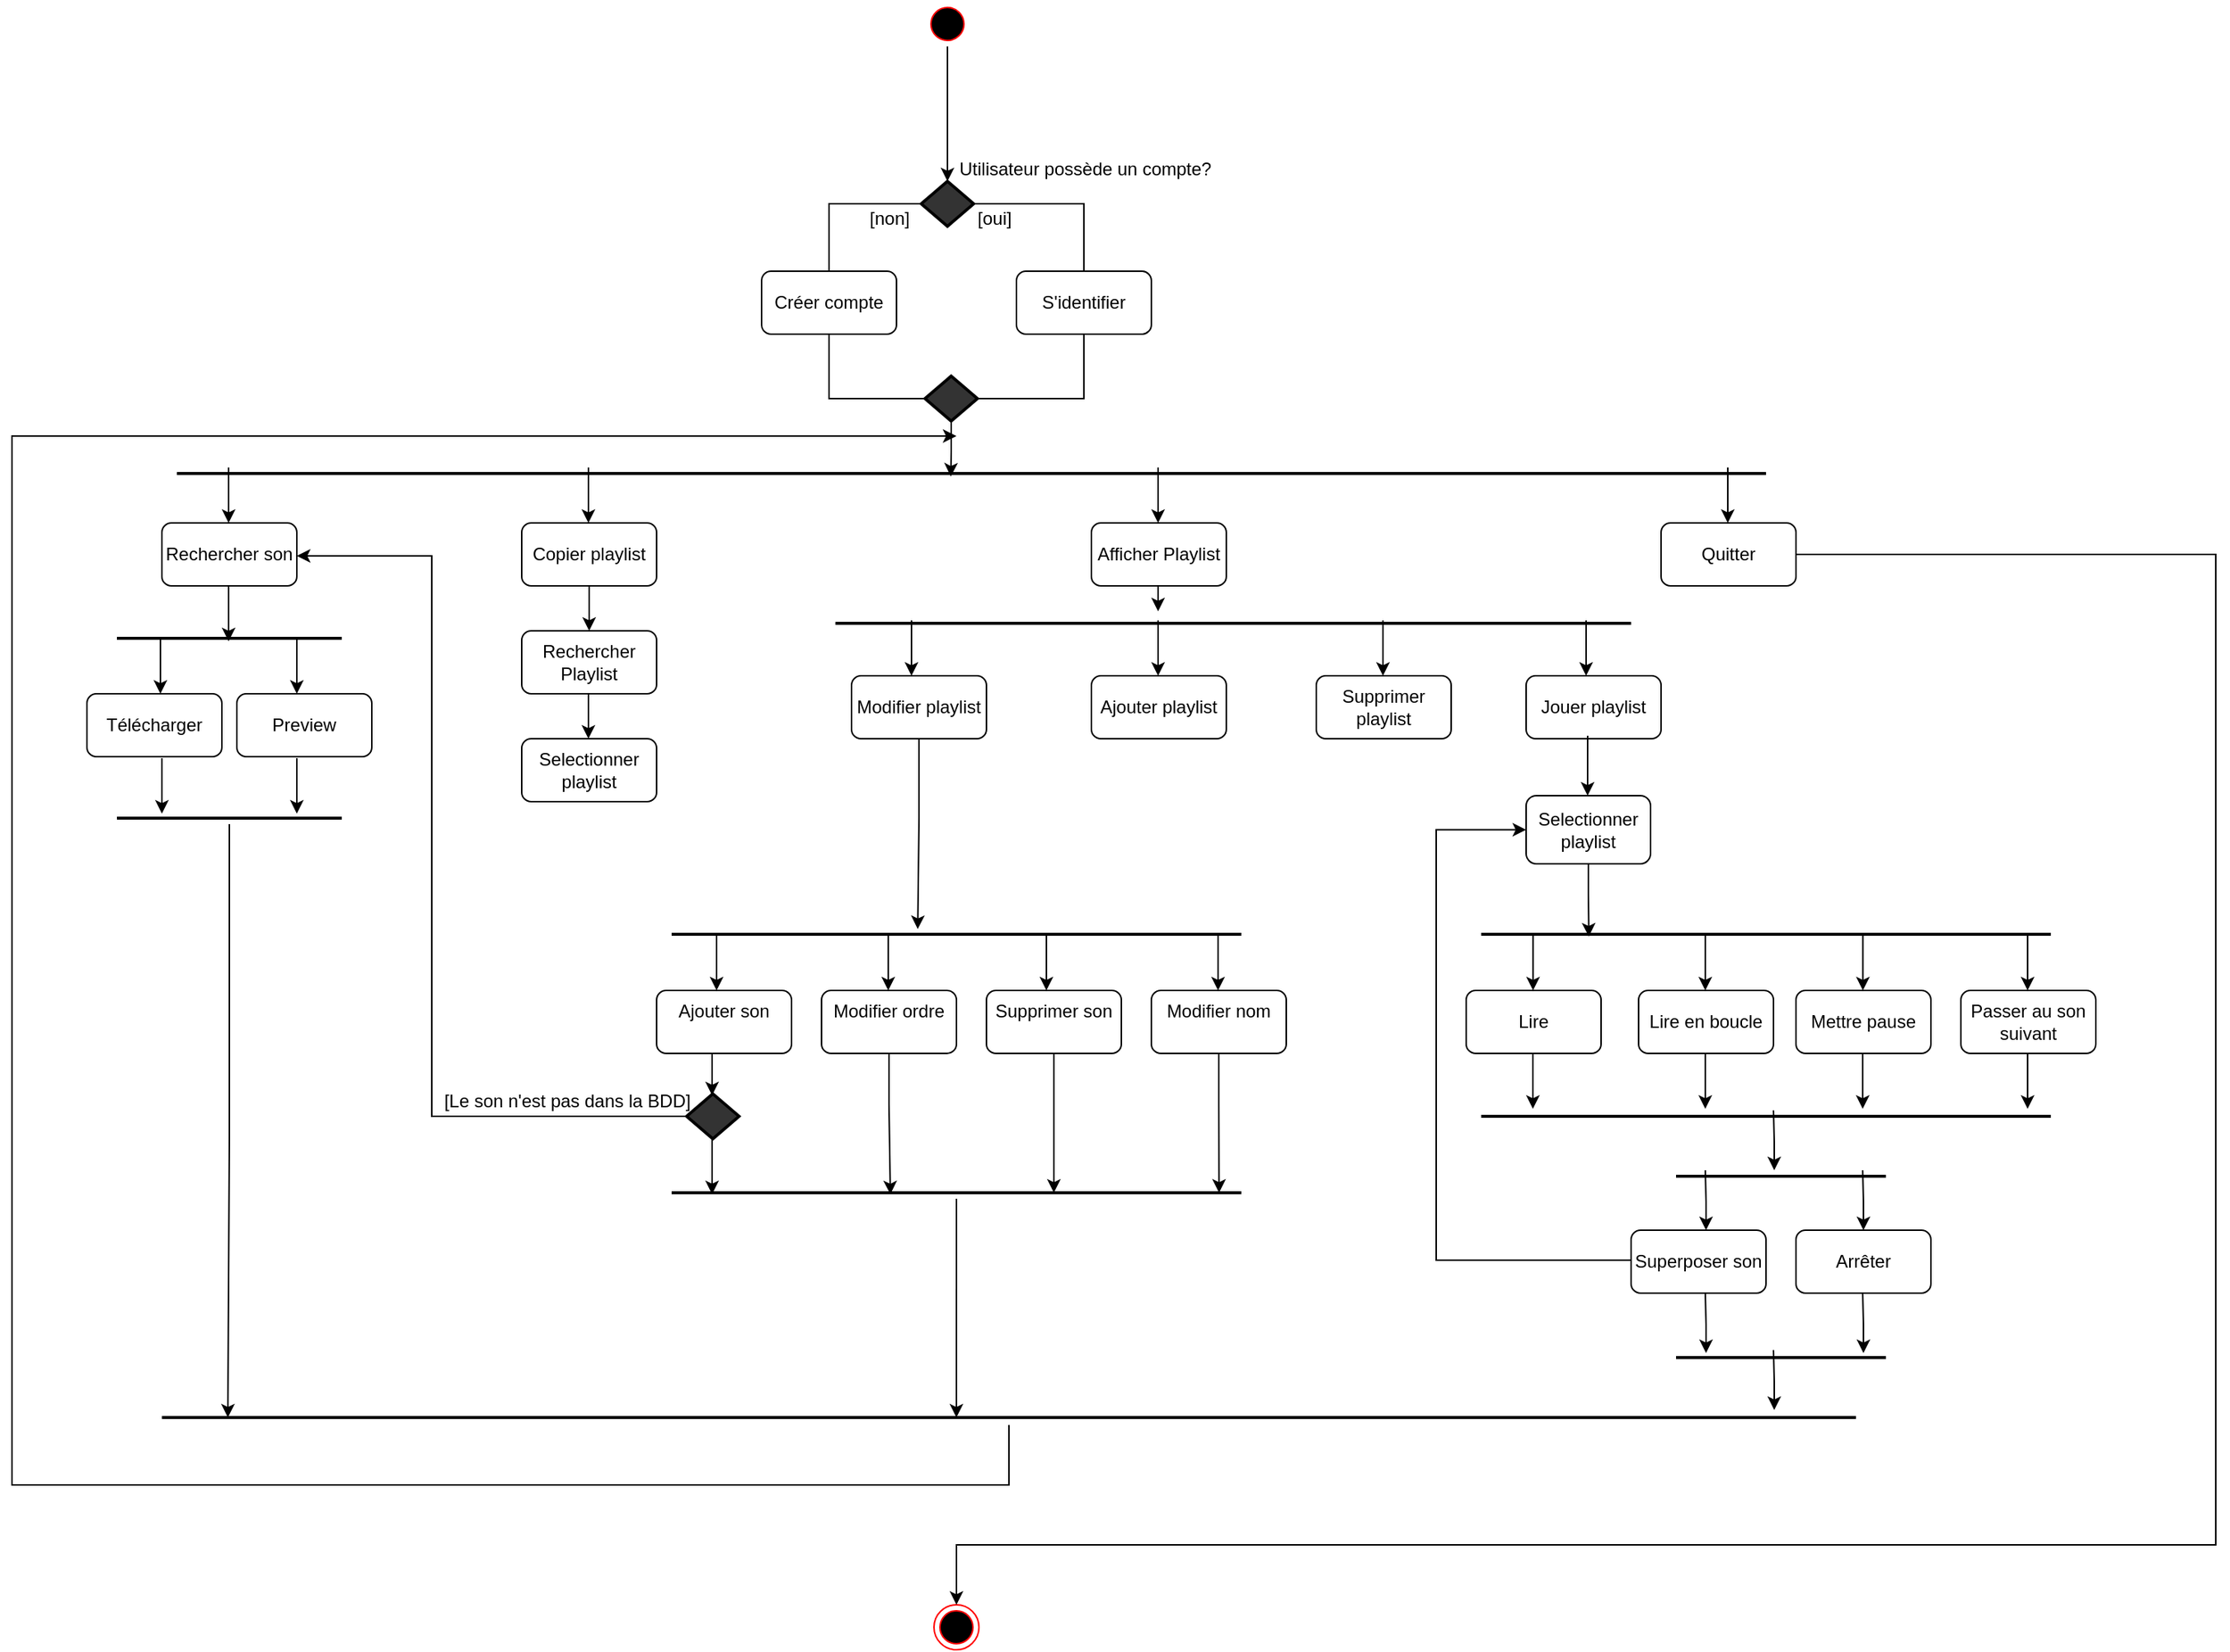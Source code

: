 <mxfile version="24.7.17">
  <diagram id="C5RBs43oDa-KdzZeNtuy" name="Page-1">
    <mxGraphModel dx="3218" dy="1111" grid="1" gridSize="10" guides="1" tooltips="1" connect="1" arrows="1" fold="1" page="1" pageScale="1" pageWidth="827" pageHeight="1169" math="0" shadow="0">
      <root>
        <mxCell id="WIyWlLk6GJQsqaUBKTNV-0" />
        <mxCell id="WIyWlLk6GJQsqaUBKTNV-1" parent="WIyWlLk6GJQsqaUBKTNV-0" />
        <mxCell id="23fHoMkPB1Z8nxx5GnBj-0" value="" style="ellipse;shape=startState;fillColor=#000000;strokeColor=#ff0000;" parent="WIyWlLk6GJQsqaUBKTNV-1" vertex="1">
          <mxGeometry x="399" y="10" width="30" height="30" as="geometry" />
        </mxCell>
        <mxCell id="23fHoMkPB1Z8nxx5GnBj-18" value="" style="line;strokeWidth=2;html=1;" parent="WIyWlLk6GJQsqaUBKTNV-1" vertex="1">
          <mxGeometry x="-100" y="300" width="1060" height="50" as="geometry" />
        </mxCell>
        <mxCell id="23fHoMkPB1Z8nxx5GnBj-20" value="" style="line;strokeWidth=2;html=1;" parent="WIyWlLk6GJQsqaUBKTNV-1" vertex="1">
          <mxGeometry x="-140" y="410" width="150" height="50" as="geometry" />
        </mxCell>
        <mxCell id="23fHoMkPB1Z8nxx5GnBj-22" value="" style="line;strokeWidth=2;html=1;" parent="WIyWlLk6GJQsqaUBKTNV-1" vertex="1">
          <mxGeometry x="770" y="607.5" width="380" height="50" as="geometry" />
        </mxCell>
        <mxCell id="23fHoMkPB1Z8nxx5GnBj-68" style="edgeStyle=orthogonalEdgeStyle;rounded=0;orthogonalLoop=1;jettySize=auto;html=1;entryX=0.5;entryY=0;entryDx=0;entryDy=0;" parent="WIyWlLk6GJQsqaUBKTNV-1" edge="1">
          <mxGeometry relative="1" as="geometry">
            <mxPoint x="175" y="400" as="sourcePoint" />
            <mxPoint x="175" y="430" as="targetPoint" />
          </mxGeometry>
        </mxCell>
        <mxCell id="23fHoMkPB1Z8nxx5GnBj-58" style="edgeStyle=orthogonalEdgeStyle;rounded=0;orthogonalLoop=1;jettySize=auto;html=1;exitX=0;exitY=0.5;exitDx=0;exitDy=0;entryX=0;entryY=0.5;entryDx=0;entryDy=0;" parent="WIyWlLk6GJQsqaUBKTNV-1" source="XkiOk55i3Z3nKMSS8mj5-26" target="XkiOk55i3Z3nKMSS8mj5-1" edge="1">
          <mxGeometry relative="1" as="geometry">
            <Array as="points">
              <mxPoint x="870" y="850" />
              <mxPoint x="740" y="850" />
              <mxPoint x="740" y="563" />
            </Array>
            <mxPoint x="845" y="780" as="sourcePoint" />
            <mxPoint x="800" y="590" as="targetPoint" />
          </mxGeometry>
        </mxCell>
        <mxCell id="23fHoMkPB1Z8nxx5GnBj-65" value="" style="line;strokeWidth=2;html=1;" parent="WIyWlLk6GJQsqaUBKTNV-1" vertex="1">
          <mxGeometry x="339.25" y="400" width="530.75" height="50" as="geometry" />
        </mxCell>
        <mxCell id="23fHoMkPB1Z8nxx5GnBj-71" value="" style="line;strokeWidth=2;html=1;" parent="WIyWlLk6GJQsqaUBKTNV-1" vertex="1">
          <mxGeometry x="230" y="607.5" width="380" height="50" as="geometry" />
        </mxCell>
        <mxCell id="23fHoMkPB1Z8nxx5GnBj-81" style="edgeStyle=orthogonalEdgeStyle;rounded=0;orthogonalLoop=1;jettySize=auto;html=1;entryX=1;entryY=0.5;entryDx=0;entryDy=0;" parent="WIyWlLk6GJQsqaUBKTNV-1" source="23fHoMkPB1Z8nxx5GnBj-80" edge="1">
          <mxGeometry relative="1" as="geometry">
            <Array as="points">
              <mxPoint x="70" y="754" />
              <mxPoint x="70" y="380" />
            </Array>
            <mxPoint x="-20" y="380" as="targetPoint" />
          </mxGeometry>
        </mxCell>
        <mxCell id="23fHoMkPB1Z8nxx5GnBj-80" value="" style="strokeWidth=2;html=1;shape=mxgraph.flowchart.decision;whiteSpace=wrap;fillColor=#333333;" parent="WIyWlLk6GJQsqaUBKTNV-1" vertex="1">
          <mxGeometry x="240" y="739" width="35" height="30" as="geometry" />
        </mxCell>
        <mxCell id="23fHoMkPB1Z8nxx5GnBj-82" value="[Le son n&#39;est pas dans la BDD]" style="text;html=1;align=center;verticalAlign=middle;resizable=0;points=[];autosize=1;strokeColor=none;fillColor=none;" parent="WIyWlLk6GJQsqaUBKTNV-1" vertex="1">
          <mxGeometry x="65" y="729" width="190" height="30" as="geometry" />
        </mxCell>
        <mxCell id="XkiOk55i3Z3nKMSS8mj5-0" value="" style="ellipse;shape=endState;fillColor=#000000;strokeColor=#ff0000" parent="WIyWlLk6GJQsqaUBKTNV-1" vertex="1">
          <mxGeometry x="405" y="1080" width="30" height="30" as="geometry" />
        </mxCell>
        <mxCell id="XkiOk55i3Z3nKMSS8mj5-1" value="Selectionner playlist" style="rounded=1;whiteSpace=wrap;html=1;" parent="WIyWlLk6GJQsqaUBKTNV-1" vertex="1">
          <mxGeometry x="800" y="540" width="83" height="45.5" as="geometry" />
        </mxCell>
        <mxCell id="XkiOk55i3Z3nKMSS8mj5-7" value="&#xa;Ajouter son&#xa;&#xa;" style="rounded=1;whiteSpace=wrap;html=1;" parent="WIyWlLk6GJQsqaUBKTNV-1" vertex="1">
          <mxGeometry x="220" y="670" width="90" height="42" as="geometry" />
        </mxCell>
        <mxCell id="XkiOk55i3Z3nKMSS8mj5-8" value="&#xa;Modifier ordre&#xa;&#xa;" style="rounded=1;whiteSpace=wrap;html=1;" parent="WIyWlLk6GJQsqaUBKTNV-1" vertex="1">
          <mxGeometry x="330" y="670" width="90" height="42" as="geometry" />
        </mxCell>
        <mxCell id="XkiOk55i3Z3nKMSS8mj5-9" value="&#xa;Modifier nom&#xa;&#xa;" style="rounded=1;whiteSpace=wrap;html=1;" parent="WIyWlLk6GJQsqaUBKTNV-1" vertex="1">
          <mxGeometry x="550" y="670" width="90" height="42" as="geometry" />
        </mxCell>
        <mxCell id="XkiOk55i3Z3nKMSS8mj5-11" value="&#xa;Supprimer son&#xa;&#xa;" style="rounded=1;whiteSpace=wrap;html=1;" parent="WIyWlLk6GJQsqaUBKTNV-1" vertex="1">
          <mxGeometry x="440" y="670" width="90" height="42" as="geometry" />
        </mxCell>
        <mxCell id="XkiOk55i3Z3nKMSS8mj5-17" value="Modifier playlist" style="rounded=1;whiteSpace=wrap;html=1;" parent="WIyWlLk6GJQsqaUBKTNV-1" vertex="1">
          <mxGeometry x="350" y="460" width="90" height="42" as="geometry" />
        </mxCell>
        <mxCell id="3ZDfb0c-nmPFzrBK7j66-14" style="edgeStyle=orthogonalEdgeStyle;rounded=0;orthogonalLoop=1;jettySize=auto;html=1;" parent="WIyWlLk6GJQsqaUBKTNV-1" source="XkiOk55i3Z3nKMSS8mj5-18" target="XkiOk55i3Z3nKMSS8mj5-0" edge="1">
          <mxGeometry relative="1" as="geometry">
            <Array as="points">
              <mxPoint x="1260" y="379" />
              <mxPoint x="1260" y="1040" />
              <mxPoint x="420" y="1040" />
            </Array>
          </mxGeometry>
        </mxCell>
        <mxCell id="XkiOk55i3Z3nKMSS8mj5-18" value="Quitter" style="rounded=1;whiteSpace=wrap;html=1;" parent="WIyWlLk6GJQsqaUBKTNV-1" vertex="1">
          <mxGeometry x="890" y="358" width="90" height="42" as="geometry" />
        </mxCell>
        <mxCell id="XkiOk55i3Z3nKMSS8mj5-19" value="Afficher Playlist" style="rounded=1;whiteSpace=wrap;html=1;" parent="WIyWlLk6GJQsqaUBKTNV-1" vertex="1">
          <mxGeometry x="510" y="358" width="90" height="42" as="geometry" />
        </mxCell>
        <mxCell id="XkiOk55i3Z3nKMSS8mj5-20" value="Copier playlist" style="rounded=1;whiteSpace=wrap;html=1;" parent="WIyWlLk6GJQsqaUBKTNV-1" vertex="1">
          <mxGeometry x="130" y="358" width="90" height="42" as="geometry" />
        </mxCell>
        <mxCell id="XkiOk55i3Z3nKMSS8mj5-21" value="Rechercher son" style="rounded=1;whiteSpace=wrap;html=1;" parent="WIyWlLk6GJQsqaUBKTNV-1" vertex="1">
          <mxGeometry x="-110" y="358" width="90" height="42" as="geometry" />
        </mxCell>
        <mxCell id="XkiOk55i3Z3nKMSS8mj5-22" value="Jouer playlist" style="rounded=1;whiteSpace=wrap;html=1;" parent="WIyWlLk6GJQsqaUBKTNV-1" vertex="1">
          <mxGeometry x="800" y="460" width="90" height="42" as="geometry" />
        </mxCell>
        <mxCell id="XkiOk55i3Z3nKMSS8mj5-23" value="Supprimer playlist" style="rounded=1;whiteSpace=wrap;html=1;" parent="WIyWlLk6GJQsqaUBKTNV-1" vertex="1">
          <mxGeometry x="660" y="460" width="90" height="42" as="geometry" />
        </mxCell>
        <mxCell id="XkiOk55i3Z3nKMSS8mj5-24" value="Ajouter playlist" style="rounded=1;whiteSpace=wrap;html=1;" parent="WIyWlLk6GJQsqaUBKTNV-1" vertex="1">
          <mxGeometry x="510" y="460" width="90" height="42" as="geometry" />
        </mxCell>
        <mxCell id="XkiOk55i3Z3nKMSS8mj5-25" value="Arrêter" style="rounded=1;whiteSpace=wrap;html=1;" parent="WIyWlLk6GJQsqaUBKTNV-1" vertex="1">
          <mxGeometry x="980" y="830" width="90" height="42" as="geometry" />
        </mxCell>
        <mxCell id="XkiOk55i3Z3nKMSS8mj5-26" value="Superposer son" style="rounded=1;whiteSpace=wrap;html=1;" parent="WIyWlLk6GJQsqaUBKTNV-1" vertex="1">
          <mxGeometry x="870" y="830" width="90" height="42" as="geometry" />
        </mxCell>
        <mxCell id="XkiOk55i3Z3nKMSS8mj5-27" value="Rechercher Playlist" style="rounded=1;whiteSpace=wrap;html=1;" parent="WIyWlLk6GJQsqaUBKTNV-1" vertex="1">
          <mxGeometry x="130" y="430" width="90" height="42" as="geometry" />
        </mxCell>
        <mxCell id="XkiOk55i3Z3nKMSS8mj5-29" value="Preview" style="rounded=1;whiteSpace=wrap;html=1;" parent="WIyWlLk6GJQsqaUBKTNV-1" vertex="1">
          <mxGeometry x="-60" y="472" width="90" height="42" as="geometry" />
        </mxCell>
        <mxCell id="XkiOk55i3Z3nKMSS8mj5-30" value="Télécharger" style="rounded=1;whiteSpace=wrap;html=1;" parent="WIyWlLk6GJQsqaUBKTNV-1" vertex="1">
          <mxGeometry x="-160" y="472" width="90" height="42" as="geometry" />
        </mxCell>
        <mxCell id="XkiOk55i3Z3nKMSS8mj5-31" value="Lire" style="rounded=1;whiteSpace=wrap;html=1;" parent="WIyWlLk6GJQsqaUBKTNV-1" vertex="1">
          <mxGeometry x="760" y="670" width="90" height="42" as="geometry" />
        </mxCell>
        <mxCell id="XkiOk55i3Z3nKMSS8mj5-32" value="&lt;br&gt;Lire en boucle&lt;br&gt;&lt;div&gt;&lt;br/&gt;&lt;/div&gt;" style="rounded=1;whiteSpace=wrap;html=1;" parent="WIyWlLk6GJQsqaUBKTNV-1" vertex="1">
          <mxGeometry x="875" y="670" width="90" height="42" as="geometry" />
        </mxCell>
        <mxCell id="XkiOk55i3Z3nKMSS8mj5-33" value="&lt;br&gt;Passer au son suivant&lt;div&gt;&lt;br/&gt;&lt;/div&gt;" style="rounded=1;whiteSpace=wrap;html=1;" parent="WIyWlLk6GJQsqaUBKTNV-1" vertex="1">
          <mxGeometry x="1090" y="670" width="90" height="42" as="geometry" />
        </mxCell>
        <mxCell id="XkiOk55i3Z3nKMSS8mj5-34" value="&lt;br&gt;Mettre pause&lt;br&gt;&lt;div&gt;&lt;br/&gt;&lt;/div&gt;" style="rounded=1;whiteSpace=wrap;html=1;" parent="WIyWlLk6GJQsqaUBKTNV-1" vertex="1">
          <mxGeometry x="980" y="670" width="90" height="42" as="geometry" />
        </mxCell>
        <mxCell id="XkiOk55i3Z3nKMSS8mj5-35" value="S&#39;identifier" style="rounded=1;whiteSpace=wrap;html=1;" parent="WIyWlLk6GJQsqaUBKTNV-1" vertex="1">
          <mxGeometry x="460" y="190" width="90" height="42" as="geometry" />
        </mxCell>
        <mxCell id="XkiOk55i3Z3nKMSS8mj5-36" value="Créer compte" style="rounded=1;whiteSpace=wrap;html=1;" parent="WIyWlLk6GJQsqaUBKTNV-1" vertex="1">
          <mxGeometry x="290" y="190" width="90" height="42" as="geometry" />
        </mxCell>
        <mxCell id="XkiOk55i3Z3nKMSS8mj5-54" style="edgeStyle=orthogonalEdgeStyle;rounded=0;orthogonalLoop=1;jettySize=auto;html=1;exitX=0.497;exitY=0.46;exitDx=0;exitDy=0;exitPerimeter=0;" parent="WIyWlLk6GJQsqaUBKTNV-1" edge="1">
          <mxGeometry relative="1" as="geometry">
            <mxPoint x="260" y="633" as="sourcePoint" />
            <mxPoint x="260" y="670" as="targetPoint" />
          </mxGeometry>
        </mxCell>
        <mxCell id="XkiOk55i3Z3nKMSS8mj5-55" style="edgeStyle=orthogonalEdgeStyle;rounded=0;orthogonalLoop=1;jettySize=auto;html=1;exitX=0.497;exitY=0.46;exitDx=0;exitDy=0;exitPerimeter=0;" parent="WIyWlLk6GJQsqaUBKTNV-1" edge="1">
          <mxGeometry relative="1" as="geometry">
            <mxPoint x="374.5" y="633" as="sourcePoint" />
            <mxPoint x="374.5" y="670" as="targetPoint" />
          </mxGeometry>
        </mxCell>
        <mxCell id="XkiOk55i3Z3nKMSS8mj5-56" style="edgeStyle=orthogonalEdgeStyle;rounded=0;orthogonalLoop=1;jettySize=auto;html=1;exitX=0.497;exitY=0.46;exitDx=0;exitDy=0;exitPerimeter=0;" parent="WIyWlLk6GJQsqaUBKTNV-1" edge="1">
          <mxGeometry relative="1" as="geometry">
            <mxPoint x="480" y="633" as="sourcePoint" />
            <mxPoint x="480" y="670" as="targetPoint" />
          </mxGeometry>
        </mxCell>
        <mxCell id="XkiOk55i3Z3nKMSS8mj5-57" style="edgeStyle=orthogonalEdgeStyle;rounded=0;orthogonalLoop=1;jettySize=auto;html=1;exitX=0.497;exitY=0.46;exitDx=0;exitDy=0;exitPerimeter=0;" parent="WIyWlLk6GJQsqaUBKTNV-1" edge="1">
          <mxGeometry relative="1" as="geometry">
            <mxPoint x="594.5" y="633" as="sourcePoint" />
            <mxPoint x="594.5" y="670" as="targetPoint" />
          </mxGeometry>
        </mxCell>
        <mxCell id="XkiOk55i3Z3nKMSS8mj5-70" style="edgeStyle=orthogonalEdgeStyle;rounded=0;orthogonalLoop=1;jettySize=auto;html=1;exitX=0.497;exitY=0.46;exitDx=0;exitDy=0;exitPerimeter=0;" parent="WIyWlLk6GJQsqaUBKTNV-1" edge="1">
          <mxGeometry relative="1" as="geometry">
            <mxPoint x="804.63" y="633" as="sourcePoint" />
            <mxPoint x="804.63" y="670" as="targetPoint" />
          </mxGeometry>
        </mxCell>
        <mxCell id="XkiOk55i3Z3nKMSS8mj5-71" style="edgeStyle=orthogonalEdgeStyle;rounded=0;orthogonalLoop=1;jettySize=auto;html=1;exitX=0.497;exitY=0.46;exitDx=0;exitDy=0;exitPerimeter=0;" parent="WIyWlLk6GJQsqaUBKTNV-1" edge="1">
          <mxGeometry relative="1" as="geometry">
            <mxPoint x="919.5" y="633" as="sourcePoint" />
            <mxPoint x="919.5" y="670" as="targetPoint" />
          </mxGeometry>
        </mxCell>
        <mxCell id="XkiOk55i3Z3nKMSS8mj5-72" style="edgeStyle=orthogonalEdgeStyle;rounded=0;orthogonalLoop=1;jettySize=auto;html=1;exitX=0.497;exitY=0.46;exitDx=0;exitDy=0;exitPerimeter=0;" parent="WIyWlLk6GJQsqaUBKTNV-1" edge="1">
          <mxGeometry relative="1" as="geometry">
            <mxPoint x="1024.63" y="633" as="sourcePoint" />
            <mxPoint x="1024.63" y="670" as="targetPoint" />
          </mxGeometry>
        </mxCell>
        <mxCell id="XkiOk55i3Z3nKMSS8mj5-73" style="edgeStyle=orthogonalEdgeStyle;rounded=0;orthogonalLoop=1;jettySize=auto;html=1;exitX=0.497;exitY=0.46;exitDx=0;exitDy=0;exitPerimeter=0;" parent="WIyWlLk6GJQsqaUBKTNV-1" edge="1">
          <mxGeometry relative="1" as="geometry">
            <mxPoint x="1134.5" y="633" as="sourcePoint" />
            <mxPoint x="1134.5" y="670" as="targetPoint" />
          </mxGeometry>
        </mxCell>
        <mxCell id="XkiOk55i3Z3nKMSS8mj5-74" value="" style="line;strokeWidth=2;html=1;" parent="WIyWlLk6GJQsqaUBKTNV-1" vertex="1">
          <mxGeometry x="230" y="780" width="380" height="50" as="geometry" />
        </mxCell>
        <mxCell id="XkiOk55i3Z3nKMSS8mj5-94" value="" style="line;strokeWidth=2;html=1;" parent="WIyWlLk6GJQsqaUBKTNV-1" vertex="1">
          <mxGeometry x="770" y="729" width="380" height="50" as="geometry" />
        </mxCell>
        <mxCell id="XkiOk55i3Z3nKMSS8mj5-95" style="edgeStyle=orthogonalEdgeStyle;rounded=0;orthogonalLoop=1;jettySize=auto;html=1;exitX=0.497;exitY=0.46;exitDx=0;exitDy=0;exitPerimeter=0;" parent="WIyWlLk6GJQsqaUBKTNV-1" edge="1">
          <mxGeometry relative="1" as="geometry">
            <mxPoint x="919.5" y="712" as="sourcePoint" />
            <mxPoint x="919.5" y="749" as="targetPoint" />
          </mxGeometry>
        </mxCell>
        <mxCell id="XkiOk55i3Z3nKMSS8mj5-96" style="edgeStyle=orthogonalEdgeStyle;rounded=0;orthogonalLoop=1;jettySize=auto;html=1;exitX=0.497;exitY=0.46;exitDx=0;exitDy=0;exitPerimeter=0;" parent="WIyWlLk6GJQsqaUBKTNV-1" edge="1">
          <mxGeometry relative="1" as="geometry">
            <mxPoint x="804.5" y="712" as="sourcePoint" />
            <mxPoint x="804.5" y="749" as="targetPoint" />
          </mxGeometry>
        </mxCell>
        <mxCell id="XkiOk55i3Z3nKMSS8mj5-97" style="edgeStyle=orthogonalEdgeStyle;rounded=0;orthogonalLoop=1;jettySize=auto;html=1;exitX=0.497;exitY=0.46;exitDx=0;exitDy=0;exitPerimeter=0;" parent="WIyWlLk6GJQsqaUBKTNV-1" edge="1">
          <mxGeometry relative="1" as="geometry">
            <mxPoint x="1024.5" y="712" as="sourcePoint" />
            <mxPoint x="1024.5" y="749" as="targetPoint" />
          </mxGeometry>
        </mxCell>
        <mxCell id="XkiOk55i3Z3nKMSS8mj5-98" style="edgeStyle=orthogonalEdgeStyle;rounded=0;orthogonalLoop=1;jettySize=auto;html=1;exitX=0.497;exitY=0.46;exitDx=0;exitDy=0;exitPerimeter=0;" parent="WIyWlLk6GJQsqaUBKTNV-1" edge="1">
          <mxGeometry relative="1" as="geometry">
            <mxPoint x="1134.5" y="712" as="sourcePoint" />
            <mxPoint x="1134.5" y="749" as="targetPoint" />
          </mxGeometry>
        </mxCell>
        <mxCell id="XkiOk55i3Z3nKMSS8mj5-99" style="edgeStyle=orthogonalEdgeStyle;rounded=0;orthogonalLoop=1;jettySize=auto;html=1;exitX=0.497;exitY=0.46;exitDx=0;exitDy=0;exitPerimeter=0;" parent="WIyWlLk6GJQsqaUBKTNV-1" edge="1">
          <mxGeometry relative="1" as="geometry">
            <mxPoint x="390" y="423" as="sourcePoint" />
            <mxPoint x="390" y="460" as="targetPoint" />
          </mxGeometry>
        </mxCell>
        <mxCell id="XkiOk55i3Z3nKMSS8mj5-100" style="edgeStyle=orthogonalEdgeStyle;rounded=0;orthogonalLoop=1;jettySize=auto;html=1;exitX=0.497;exitY=0.46;exitDx=0;exitDy=0;exitPerimeter=0;" parent="WIyWlLk6GJQsqaUBKTNV-1" edge="1">
          <mxGeometry relative="1" as="geometry">
            <mxPoint x="554.5" y="423" as="sourcePoint" />
            <mxPoint x="554.5" y="460" as="targetPoint" />
          </mxGeometry>
        </mxCell>
        <mxCell id="XkiOk55i3Z3nKMSS8mj5-101" style="edgeStyle=orthogonalEdgeStyle;rounded=0;orthogonalLoop=1;jettySize=auto;html=1;exitX=0.497;exitY=0.46;exitDx=0;exitDy=0;exitPerimeter=0;" parent="WIyWlLk6GJQsqaUBKTNV-1" edge="1">
          <mxGeometry relative="1" as="geometry">
            <mxPoint x="704.5" y="423" as="sourcePoint" />
            <mxPoint x="704.5" y="460" as="targetPoint" />
          </mxGeometry>
        </mxCell>
        <mxCell id="XkiOk55i3Z3nKMSS8mj5-102" style="edgeStyle=orthogonalEdgeStyle;rounded=0;orthogonalLoop=1;jettySize=auto;html=1;exitX=0.497;exitY=0.46;exitDx=0;exitDy=0;exitPerimeter=0;" parent="WIyWlLk6GJQsqaUBKTNV-1" edge="1">
          <mxGeometry relative="1" as="geometry">
            <mxPoint x="840" y="423" as="sourcePoint" />
            <mxPoint x="840" y="460" as="targetPoint" />
          </mxGeometry>
        </mxCell>
        <mxCell id="XkiOk55i3Z3nKMSS8mj5-103" style="edgeStyle=orthogonalEdgeStyle;rounded=0;orthogonalLoop=1;jettySize=auto;html=1;exitX=0.456;exitY=0.952;exitDx=0;exitDy=0;exitPerimeter=0;" parent="WIyWlLk6GJQsqaUBKTNV-1" source="XkiOk55i3Z3nKMSS8mj5-22" edge="1">
          <mxGeometry relative="1" as="geometry">
            <mxPoint x="841" y="510" as="sourcePoint" />
            <mxPoint x="841" y="540" as="targetPoint" />
          </mxGeometry>
        </mxCell>
        <mxCell id="XkiOk55i3Z3nKMSS8mj5-104" style="edgeStyle=orthogonalEdgeStyle;rounded=0;orthogonalLoop=1;jettySize=auto;html=1;entryX=0.189;entryY=0.53;entryDx=0;entryDy=0;entryPerimeter=0;" parent="WIyWlLk6GJQsqaUBKTNV-1" source="XkiOk55i3Z3nKMSS8mj5-1" target="23fHoMkPB1Z8nxx5GnBj-22" edge="1">
          <mxGeometry relative="1" as="geometry" />
        </mxCell>
        <mxCell id="XkiOk55i3Z3nKMSS8mj5-105" style="edgeStyle=orthogonalEdgeStyle;rounded=0;orthogonalLoop=1;jettySize=auto;html=1;exitX=0.497;exitY=0.46;exitDx=0;exitDy=0;exitPerimeter=0;" parent="WIyWlLk6GJQsqaUBKTNV-1" edge="1">
          <mxGeometry relative="1" as="geometry">
            <mxPoint x="554.5" y="321" as="sourcePoint" />
            <mxPoint x="554.5" y="358" as="targetPoint" />
          </mxGeometry>
        </mxCell>
        <mxCell id="XkiOk55i3Z3nKMSS8mj5-107" style="edgeStyle=orthogonalEdgeStyle;rounded=0;orthogonalLoop=1;jettySize=auto;html=1;exitX=0.497;exitY=0.46;exitDx=0;exitDy=0;exitPerimeter=0;" parent="WIyWlLk6GJQsqaUBKTNV-1" edge="1">
          <mxGeometry relative="1" as="geometry">
            <mxPoint x="934.5" y="321" as="sourcePoint" />
            <mxPoint x="934.5" y="358" as="targetPoint" />
          </mxGeometry>
        </mxCell>
        <mxCell id="XkiOk55i3Z3nKMSS8mj5-108" style="edgeStyle=orthogonalEdgeStyle;rounded=0;orthogonalLoop=1;jettySize=auto;html=1;exitX=0.497;exitY=0.46;exitDx=0;exitDy=0;exitPerimeter=0;" parent="WIyWlLk6GJQsqaUBKTNV-1" edge="1">
          <mxGeometry relative="1" as="geometry">
            <mxPoint x="174.5" y="321" as="sourcePoint" />
            <mxPoint x="174.5" y="358" as="targetPoint" />
          </mxGeometry>
        </mxCell>
        <mxCell id="XkiOk55i3Z3nKMSS8mj5-109" style="edgeStyle=orthogonalEdgeStyle;rounded=0;orthogonalLoop=1;jettySize=auto;html=1;exitX=0.497;exitY=0.46;exitDx=0;exitDy=0;exitPerimeter=0;" parent="WIyWlLk6GJQsqaUBKTNV-1" edge="1">
          <mxGeometry relative="1" as="geometry">
            <mxPoint x="-65.5" y="321" as="sourcePoint" />
            <mxPoint x="-65.5" y="358" as="targetPoint" />
          </mxGeometry>
        </mxCell>
        <mxCell id="XkiOk55i3Z3nKMSS8mj5-112" style="edgeStyle=orthogonalEdgeStyle;rounded=0;orthogonalLoop=1;jettySize=auto;html=1;entryX=0.432;entryY=0.43;entryDx=0;entryDy=0;entryPerimeter=0;" parent="WIyWlLk6GJQsqaUBKTNV-1" source="XkiOk55i3Z3nKMSS8mj5-17" target="23fHoMkPB1Z8nxx5GnBj-71" edge="1">
          <mxGeometry relative="1" as="geometry" />
        </mxCell>
        <mxCell id="XkiOk55i3Z3nKMSS8mj5-113" style="edgeStyle=orthogonalEdgeStyle;rounded=0;orthogonalLoop=1;jettySize=auto;html=1;exitX=0.497;exitY=0.46;exitDx=0;exitDy=0;exitPerimeter=0;" parent="WIyWlLk6GJQsqaUBKTNV-1" edge="1">
          <mxGeometry relative="1" as="geometry">
            <mxPoint x="257" y="712" as="sourcePoint" />
            <mxPoint x="257" y="740" as="targetPoint" />
          </mxGeometry>
        </mxCell>
        <mxCell id="XkiOk55i3Z3nKMSS8mj5-114" style="edgeStyle=orthogonalEdgeStyle;rounded=0;orthogonalLoop=1;jettySize=auto;html=1;exitX=0.497;exitY=0.46;exitDx=0;exitDy=0;exitPerimeter=0;" parent="WIyWlLk6GJQsqaUBKTNV-1" edge="1">
          <mxGeometry relative="1" as="geometry">
            <mxPoint x="257" y="769" as="sourcePoint" />
            <mxPoint x="257" y="806" as="targetPoint" />
          </mxGeometry>
        </mxCell>
        <mxCell id="XkiOk55i3Z3nKMSS8mj5-115" style="edgeStyle=orthogonalEdgeStyle;rounded=0;orthogonalLoop=1;jettySize=auto;html=1;entryX=0.384;entryY=0.52;entryDx=0;entryDy=0;entryPerimeter=0;" parent="WIyWlLk6GJQsqaUBKTNV-1" source="XkiOk55i3Z3nKMSS8mj5-8" target="XkiOk55i3Z3nKMSS8mj5-74" edge="1">
          <mxGeometry relative="1" as="geometry" />
        </mxCell>
        <mxCell id="XkiOk55i3Z3nKMSS8mj5-118" style="edgeStyle=orthogonalEdgeStyle;rounded=0;orthogonalLoop=1;jettySize=auto;html=1;entryX=0.671;entryY=0.5;entryDx=0;entryDy=0;entryPerimeter=0;" parent="WIyWlLk6GJQsqaUBKTNV-1" source="XkiOk55i3Z3nKMSS8mj5-11" target="XkiOk55i3Z3nKMSS8mj5-74" edge="1">
          <mxGeometry relative="1" as="geometry" />
        </mxCell>
        <mxCell id="XkiOk55i3Z3nKMSS8mj5-120" style="edgeStyle=orthogonalEdgeStyle;rounded=0;orthogonalLoop=1;jettySize=auto;html=1;entryX=0.961;entryY=0.5;entryDx=0;entryDy=0;entryPerimeter=0;" parent="WIyWlLk6GJQsqaUBKTNV-1" source="XkiOk55i3Z3nKMSS8mj5-9" target="XkiOk55i3Z3nKMSS8mj5-74" edge="1">
          <mxGeometry relative="1" as="geometry" />
        </mxCell>
        <mxCell id="XkiOk55i3Z3nKMSS8mj5-121" style="edgeStyle=orthogonalEdgeStyle;rounded=0;orthogonalLoop=1;jettySize=auto;html=1;exitX=0.497;exitY=0.46;exitDx=0;exitDy=0;exitPerimeter=0;" parent="WIyWlLk6GJQsqaUBKTNV-1" edge="1">
          <mxGeometry relative="1" as="geometry">
            <mxPoint x="-65.5" y="400" as="sourcePoint" />
            <mxPoint x="-65.5" y="437" as="targetPoint" />
          </mxGeometry>
        </mxCell>
        <mxCell id="XkiOk55i3Z3nKMSS8mj5-122" style="edgeStyle=orthogonalEdgeStyle;rounded=0;orthogonalLoop=1;jettySize=auto;html=1;exitX=0.497;exitY=0.46;exitDx=0;exitDy=0;exitPerimeter=0;" parent="WIyWlLk6GJQsqaUBKTNV-1" edge="1">
          <mxGeometry relative="1" as="geometry">
            <mxPoint x="-111" y="435" as="sourcePoint" />
            <mxPoint x="-111" y="472" as="targetPoint" />
          </mxGeometry>
        </mxCell>
        <mxCell id="XkiOk55i3Z3nKMSS8mj5-123" style="edgeStyle=orthogonalEdgeStyle;rounded=0;orthogonalLoop=1;jettySize=auto;html=1;exitX=0.497;exitY=0.46;exitDx=0;exitDy=0;exitPerimeter=0;" parent="WIyWlLk6GJQsqaUBKTNV-1" edge="1">
          <mxGeometry relative="1" as="geometry">
            <mxPoint x="-20" y="435" as="sourcePoint" />
            <mxPoint x="-20" y="472" as="targetPoint" />
          </mxGeometry>
        </mxCell>
        <mxCell id="XkiOk55i3Z3nKMSS8mj5-124" value="" style="line;strokeWidth=2;html=1;" parent="WIyWlLk6GJQsqaUBKTNV-1" vertex="1">
          <mxGeometry x="-140" y="530" width="150" height="50" as="geometry" />
        </mxCell>
        <mxCell id="XkiOk55i3Z3nKMSS8mj5-125" style="edgeStyle=orthogonalEdgeStyle;rounded=0;orthogonalLoop=1;jettySize=auto;html=1;exitX=0.497;exitY=0.46;exitDx=0;exitDy=0;exitPerimeter=0;" parent="WIyWlLk6GJQsqaUBKTNV-1" edge="1">
          <mxGeometry relative="1" as="geometry">
            <mxPoint x="-110" y="515" as="sourcePoint" />
            <mxPoint x="-110" y="552" as="targetPoint" />
          </mxGeometry>
        </mxCell>
        <mxCell id="XkiOk55i3Z3nKMSS8mj5-126" style="edgeStyle=orthogonalEdgeStyle;rounded=0;orthogonalLoop=1;jettySize=auto;html=1;exitX=0.497;exitY=0.46;exitDx=0;exitDy=0;exitPerimeter=0;" parent="WIyWlLk6GJQsqaUBKTNV-1" edge="1">
          <mxGeometry relative="1" as="geometry">
            <mxPoint x="-20" y="515" as="sourcePoint" />
            <mxPoint x="-20" y="552" as="targetPoint" />
          </mxGeometry>
        </mxCell>
        <mxCell id="XkiOk55i3Z3nKMSS8mj5-128" value="" style="line;strokeWidth=2;html=1;" parent="WIyWlLk6GJQsqaUBKTNV-1" vertex="1">
          <mxGeometry x="900" y="769" width="140" height="50" as="geometry" />
        </mxCell>
        <mxCell id="XkiOk55i3Z3nKMSS8mj5-130" style="edgeStyle=orthogonalEdgeStyle;rounded=0;orthogonalLoop=1;jettySize=auto;html=1;exitX=0.497;exitY=0.46;exitDx=0;exitDy=0;exitPerimeter=0;" parent="WIyWlLk6GJQsqaUBKTNV-1" edge="1">
          <mxGeometry relative="1" as="geometry">
            <mxPoint x="965" y="750" as="sourcePoint" />
            <mxPoint x="965.5" y="790" as="targetPoint" />
          </mxGeometry>
        </mxCell>
        <mxCell id="XkiOk55i3Z3nKMSS8mj5-131" style="edgeStyle=orthogonalEdgeStyle;rounded=0;orthogonalLoop=1;jettySize=auto;html=1;exitX=0.497;exitY=0.46;exitDx=0;exitDy=0;exitPerimeter=0;" parent="WIyWlLk6GJQsqaUBKTNV-1" edge="1">
          <mxGeometry relative="1" as="geometry">
            <mxPoint x="919.5" y="790" as="sourcePoint" />
            <mxPoint x="920" y="830" as="targetPoint" />
          </mxGeometry>
        </mxCell>
        <mxCell id="XkiOk55i3Z3nKMSS8mj5-132" style="edgeStyle=orthogonalEdgeStyle;rounded=0;orthogonalLoop=1;jettySize=auto;html=1;exitX=0.497;exitY=0.46;exitDx=0;exitDy=0;exitPerimeter=0;" parent="WIyWlLk6GJQsqaUBKTNV-1" edge="1">
          <mxGeometry relative="1" as="geometry">
            <mxPoint x="1024.5" y="790" as="sourcePoint" />
            <mxPoint x="1025" y="830" as="targetPoint" />
          </mxGeometry>
        </mxCell>
        <mxCell id="XkiOk55i3Z3nKMSS8mj5-143" style="edgeStyle=orthogonalEdgeStyle;rounded=0;orthogonalLoop=1;jettySize=auto;html=1;exitX=0.5;exitY=0.6;exitDx=0;exitDy=0;exitPerimeter=0;" parent="WIyWlLk6GJQsqaUBKTNV-1" source="XkiOk55i3Z3nKMSS8mj5-133" edge="1">
          <mxGeometry relative="1" as="geometry">
            <mxPoint x="420" y="300" as="targetPoint" />
            <Array as="points">
              <mxPoint x="455" y="1000" />
              <mxPoint x="-210" y="1000" />
              <mxPoint x="-210" y="300" />
            </Array>
          </mxGeometry>
        </mxCell>
        <mxCell id="XkiOk55i3Z3nKMSS8mj5-133" value="" style="line;strokeWidth=2;html=1;" parent="WIyWlLk6GJQsqaUBKTNV-1" vertex="1">
          <mxGeometry x="-110" y="930" width="1130" height="50" as="geometry" />
        </mxCell>
        <mxCell id="XkiOk55i3Z3nKMSS8mj5-134" value="" style="line;strokeWidth=2;html=1;" parent="WIyWlLk6GJQsqaUBKTNV-1" vertex="1">
          <mxGeometry x="900" y="890" width="140" height="50" as="geometry" />
        </mxCell>
        <mxCell id="XkiOk55i3Z3nKMSS8mj5-135" style="edgeStyle=orthogonalEdgeStyle;rounded=0;orthogonalLoop=1;jettySize=auto;html=1;exitX=0.497;exitY=0.46;exitDx=0;exitDy=0;exitPerimeter=0;" parent="WIyWlLk6GJQsqaUBKTNV-1" edge="1">
          <mxGeometry relative="1" as="geometry">
            <mxPoint x="919.5" y="872" as="sourcePoint" />
            <mxPoint x="920" y="912" as="targetPoint" />
          </mxGeometry>
        </mxCell>
        <mxCell id="XkiOk55i3Z3nKMSS8mj5-136" style="edgeStyle=orthogonalEdgeStyle;rounded=0;orthogonalLoop=1;jettySize=auto;html=1;exitX=0.497;exitY=0.46;exitDx=0;exitDy=0;exitPerimeter=0;" parent="WIyWlLk6GJQsqaUBKTNV-1" edge="1">
          <mxGeometry relative="1" as="geometry">
            <mxPoint x="1024.5" y="872" as="sourcePoint" />
            <mxPoint x="1025" y="912" as="targetPoint" />
          </mxGeometry>
        </mxCell>
        <mxCell id="XkiOk55i3Z3nKMSS8mj5-138" style="edgeStyle=orthogonalEdgeStyle;rounded=0;orthogonalLoop=1;jettySize=auto;html=1;exitX=0.5;exitY=0.58;exitDx=0;exitDy=0;exitPerimeter=0;" parent="WIyWlLk6GJQsqaUBKTNV-1" source="XkiOk55i3Z3nKMSS8mj5-124" edge="1">
          <mxGeometry relative="1" as="geometry">
            <mxPoint x="-66" y="955" as="targetPoint" />
          </mxGeometry>
        </mxCell>
        <mxCell id="XkiOk55i3Z3nKMSS8mj5-139" style="edgeStyle=orthogonalEdgeStyle;rounded=0;orthogonalLoop=1;jettySize=auto;html=1;entryX=0.469;entryY=0.5;entryDx=0;entryDy=0;entryPerimeter=0;exitX=0.5;exitY=0.58;exitDx=0;exitDy=0;exitPerimeter=0;" parent="WIyWlLk6GJQsqaUBKTNV-1" source="XkiOk55i3Z3nKMSS8mj5-74" target="XkiOk55i3Z3nKMSS8mj5-133" edge="1">
          <mxGeometry relative="1" as="geometry" />
        </mxCell>
        <mxCell id="XkiOk55i3Z3nKMSS8mj5-141" style="edgeStyle=orthogonalEdgeStyle;rounded=0;orthogonalLoop=1;jettySize=auto;html=1;exitX=0.497;exitY=0.46;exitDx=0;exitDy=0;exitPerimeter=0;" parent="WIyWlLk6GJQsqaUBKTNV-1" edge="1">
          <mxGeometry relative="1" as="geometry">
            <mxPoint x="965" y="910" as="sourcePoint" />
            <mxPoint x="965.5" y="950" as="targetPoint" />
          </mxGeometry>
        </mxCell>
        <mxCell id="3ZDfb0c-nmPFzrBK7j66-0" style="edgeStyle=orthogonalEdgeStyle;rounded=0;orthogonalLoop=1;jettySize=auto;html=1;" parent="WIyWlLk6GJQsqaUBKTNV-1" edge="1">
          <mxGeometry relative="1" as="geometry">
            <mxPoint x="555.5" y="400" as="sourcePoint" />
            <mxPoint x="554.5" y="417" as="targetPoint" />
          </mxGeometry>
        </mxCell>
        <mxCell id="3ZDfb0c-nmPFzrBK7j66-5" style="edgeStyle=orthogonalEdgeStyle;rounded=0;orthogonalLoop=1;jettySize=auto;html=1;endArrow=none;endFill=0;" parent="WIyWlLk6GJQsqaUBKTNV-1" source="3ZDfb0c-nmPFzrBK7j66-1" target="XkiOk55i3Z3nKMSS8mj5-36" edge="1">
          <mxGeometry relative="1" as="geometry" />
        </mxCell>
        <mxCell id="3ZDfb0c-nmPFzrBK7j66-6" style="edgeStyle=orthogonalEdgeStyle;rounded=0;orthogonalLoop=1;jettySize=auto;html=1;endArrow=none;endFill=0;" parent="WIyWlLk6GJQsqaUBKTNV-1" source="3ZDfb0c-nmPFzrBK7j66-1" target="XkiOk55i3Z3nKMSS8mj5-35" edge="1">
          <mxGeometry relative="1" as="geometry" />
        </mxCell>
        <mxCell id="3ZDfb0c-nmPFzrBK7j66-1" value="" style="strokeWidth=2;html=1;shape=mxgraph.flowchart.decision;whiteSpace=wrap;fillColor=#333333;" parent="WIyWlLk6GJQsqaUBKTNV-1" vertex="1">
          <mxGeometry x="396.5" y="130" width="35" height="30" as="geometry" />
        </mxCell>
        <mxCell id="3ZDfb0c-nmPFzrBK7j66-2" value="" style="strokeWidth=2;html=1;shape=mxgraph.flowchart.decision;whiteSpace=wrap;fillColor=#333333;" parent="WIyWlLk6GJQsqaUBKTNV-1" vertex="1">
          <mxGeometry x="399" y="260" width="35" height="30" as="geometry" />
        </mxCell>
        <mxCell id="3ZDfb0c-nmPFzrBK7j66-3" style="edgeStyle=orthogonalEdgeStyle;rounded=0;orthogonalLoop=1;jettySize=auto;html=1;entryX=1;entryY=0.5;entryDx=0;entryDy=0;entryPerimeter=0;exitX=0.5;exitY=1;exitDx=0;exitDy=0;endArrow=none;endFill=0;" parent="WIyWlLk6GJQsqaUBKTNV-1" source="XkiOk55i3Z3nKMSS8mj5-35" target="3ZDfb0c-nmPFzrBK7j66-2" edge="1">
          <mxGeometry relative="1" as="geometry" />
        </mxCell>
        <mxCell id="3ZDfb0c-nmPFzrBK7j66-4" style="edgeStyle=orthogonalEdgeStyle;rounded=0;orthogonalLoop=1;jettySize=auto;html=1;entryX=0;entryY=0.5;entryDx=0;entryDy=0;entryPerimeter=0;exitX=0.5;exitY=1;exitDx=0;exitDy=0;endArrow=none;endFill=0;" parent="WIyWlLk6GJQsqaUBKTNV-1" source="XkiOk55i3Z3nKMSS8mj5-36" target="3ZDfb0c-nmPFzrBK7j66-2" edge="1">
          <mxGeometry relative="1" as="geometry" />
        </mxCell>
        <mxCell id="3ZDfb0c-nmPFzrBK7j66-8" value="[non]" style="text;html=1;align=center;verticalAlign=middle;resizable=0;points=[];autosize=1;strokeColor=none;fillColor=none;" parent="WIyWlLk6GJQsqaUBKTNV-1" vertex="1">
          <mxGeometry x="350" y="140" width="50" height="30" as="geometry" />
        </mxCell>
        <mxCell id="3ZDfb0c-nmPFzrBK7j66-9" value="[oui]" style="text;html=1;align=center;verticalAlign=middle;resizable=0;points=[];autosize=1;strokeColor=none;fillColor=none;" parent="WIyWlLk6GJQsqaUBKTNV-1" vertex="1">
          <mxGeometry x="420" y="140" width="50" height="30" as="geometry" />
        </mxCell>
        <mxCell id="3ZDfb0c-nmPFzrBK7j66-13" style="edgeStyle=orthogonalEdgeStyle;rounded=0;orthogonalLoop=1;jettySize=auto;html=1;entryX=0.487;entryY=0.54;entryDx=0;entryDy=0;entryPerimeter=0;" parent="WIyWlLk6GJQsqaUBKTNV-1" source="3ZDfb0c-nmPFzrBK7j66-2" target="23fHoMkPB1Z8nxx5GnBj-18" edge="1">
          <mxGeometry relative="1" as="geometry" />
        </mxCell>
        <mxCell id="3ZDfb0c-nmPFzrBK7j66-15" value="Utilisateur possède un compte?" style="text;whiteSpace=wrap;html=1;" parent="WIyWlLk6GJQsqaUBKTNV-1" vertex="1">
          <mxGeometry x="420" y="108" width="200" height="40" as="geometry" />
        </mxCell>
        <mxCell id="3ZDfb0c-nmPFzrBK7j66-16" style="edgeStyle=orthogonalEdgeStyle;rounded=0;orthogonalLoop=1;jettySize=auto;html=1;entryX=0.5;entryY=0;entryDx=0;entryDy=0;entryPerimeter=0;endArrow=classic;endFill=1;" parent="WIyWlLk6GJQsqaUBKTNV-1" source="23fHoMkPB1Z8nxx5GnBj-0" target="3ZDfb0c-nmPFzrBK7j66-1" edge="1">
          <mxGeometry relative="1" as="geometry" />
        </mxCell>
        <mxCell id="YkzDwnijXaCNVEMnsNWk-0" value="Selectionner playlist" style="rounded=1;whiteSpace=wrap;html=1;" vertex="1" parent="WIyWlLk6GJQsqaUBKTNV-1">
          <mxGeometry x="130" y="502" width="90" height="42" as="geometry" />
        </mxCell>
        <mxCell id="YkzDwnijXaCNVEMnsNWk-1" style="edgeStyle=orthogonalEdgeStyle;rounded=0;orthogonalLoop=1;jettySize=auto;html=1;entryX=0.5;entryY=0;entryDx=0;entryDy=0;" edge="1" parent="WIyWlLk6GJQsqaUBKTNV-1">
          <mxGeometry relative="1" as="geometry">
            <mxPoint x="174.5" y="472" as="sourcePoint" />
            <mxPoint x="174.5" y="502" as="targetPoint" />
          </mxGeometry>
        </mxCell>
      </root>
    </mxGraphModel>
  </diagram>
</mxfile>
